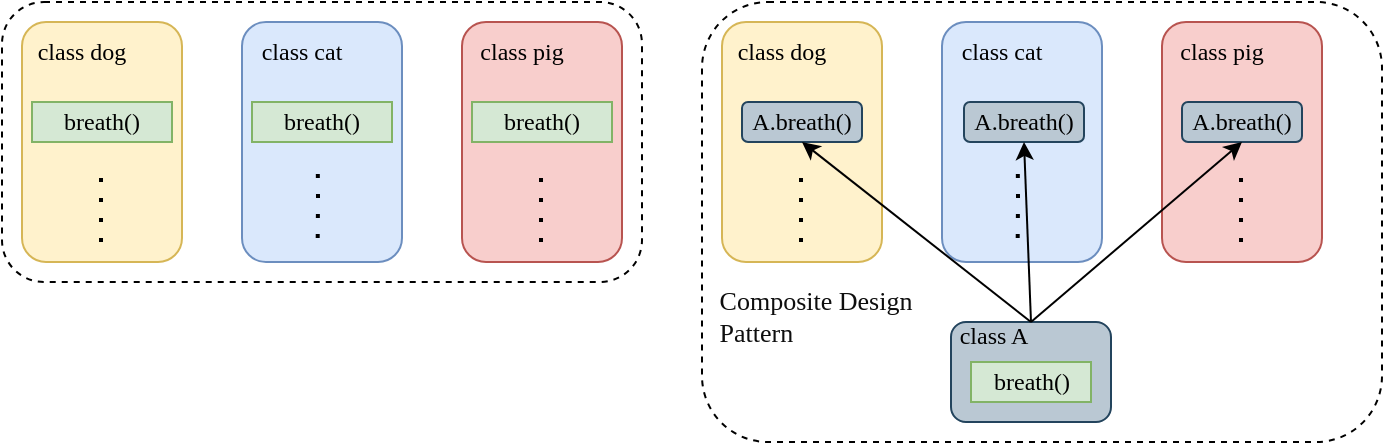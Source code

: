 <mxfile version="26.0.14">
  <diagram name="第 1 页" id="bPMIMUnnVZ51AsMIhVQp">
    <mxGraphModel dx="1590" dy="504" grid="1" gridSize="10" guides="1" tooltips="1" connect="1" arrows="1" fold="1" page="1" pageScale="1" pageWidth="827" pageHeight="1169" math="0" shadow="0">
      <root>
        <mxCell id="0" />
        <mxCell id="1" parent="0" />
        <mxCell id="ikPtMA8YlD2nCyeHiFWI-21" value="" style="rounded=1;whiteSpace=wrap;html=1;dashed=1;fontFamily=Times New Roman;" vertex="1" parent="1">
          <mxGeometry x="-40" y="160" width="320" height="140" as="geometry" />
        </mxCell>
        <mxCell id="ikPtMA8YlD2nCyeHiFWI-1" value="" style="rounded=1;whiteSpace=wrap;html=1;fillColor=#fff2cc;strokeColor=#d6b656;fontFamily=Times New Roman;" vertex="1" parent="1">
          <mxGeometry x="-30" y="170" width="80" height="120" as="geometry" />
        </mxCell>
        <mxCell id="ikPtMA8YlD2nCyeHiFWI-5" value="" style="rounded=1;whiteSpace=wrap;html=1;fillColor=#dae8fc;strokeColor=#6c8ebf;fontFamily=Times New Roman;" vertex="1" parent="1">
          <mxGeometry x="80" y="170" width="80" height="120" as="geometry" />
        </mxCell>
        <mxCell id="ikPtMA8YlD2nCyeHiFWI-6" value="" style="rounded=1;whiteSpace=wrap;html=1;fillColor=#f8cecc;strokeColor=#b85450;fontFamily=Times New Roman;" vertex="1" parent="1">
          <mxGeometry x="190" y="170" width="80" height="120" as="geometry" />
        </mxCell>
        <mxCell id="ikPtMA8YlD2nCyeHiFWI-7" value="class dog" style="text;html=1;align=center;verticalAlign=middle;whiteSpace=wrap;rounded=0;fontFamily=Times New Roman;" vertex="1" parent="1">
          <mxGeometry x="-30" y="170" width="60" height="30" as="geometry" />
        </mxCell>
        <mxCell id="ikPtMA8YlD2nCyeHiFWI-8" value="class cat" style="text;html=1;align=center;verticalAlign=middle;whiteSpace=wrap;rounded=0;fontFamily=Times New Roman;" vertex="1" parent="1">
          <mxGeometry x="80" y="170" width="60" height="30" as="geometry" />
        </mxCell>
        <mxCell id="ikPtMA8YlD2nCyeHiFWI-9" value="class pig" style="text;html=1;align=center;verticalAlign=middle;whiteSpace=wrap;rounded=0;fontFamily=Times New Roman;" vertex="1" parent="1">
          <mxGeometry x="190" y="170" width="60" height="30" as="geometry" />
        </mxCell>
        <mxCell id="ikPtMA8YlD2nCyeHiFWI-10" value="breath()" style="rounded=0;whiteSpace=wrap;html=1;fillColor=#d5e8d4;strokeColor=#82b366;fontFamily=Times New Roman;" vertex="1" parent="1">
          <mxGeometry x="-25" y="210" width="70" height="20" as="geometry" />
        </mxCell>
        <mxCell id="ikPtMA8YlD2nCyeHiFWI-11" value="breath()" style="rounded=0;whiteSpace=wrap;html=1;fillColor=#d5e8d4;strokeColor=#82b366;fontFamily=Times New Roman;" vertex="1" parent="1">
          <mxGeometry x="85" y="210" width="70" height="20" as="geometry" />
        </mxCell>
        <mxCell id="ikPtMA8YlD2nCyeHiFWI-12" value="breath()" style="rounded=0;whiteSpace=wrap;html=1;fillColor=#d5e8d4;strokeColor=#82b366;fontFamily=Times New Roman;" vertex="1" parent="1">
          <mxGeometry x="195" y="210" width="70" height="20" as="geometry" />
        </mxCell>
        <mxCell id="ikPtMA8YlD2nCyeHiFWI-13" value="" style="endArrow=none;dashed=1;html=1;rounded=0;dashPattern=1 4;strokeWidth=2;fontFamily=Times New Roman;" edge="1" parent="1">
          <mxGeometry width="50" height="50" relative="1" as="geometry">
            <mxPoint x="9.5" y="280" as="sourcePoint" />
            <mxPoint x="9.5" y="240" as="targetPoint" />
          </mxGeometry>
        </mxCell>
        <mxCell id="ikPtMA8YlD2nCyeHiFWI-14" value="" style="endArrow=none;dashed=1;html=1;rounded=0;dashPattern=1 4;strokeWidth=2;fontFamily=Times New Roman;" edge="1" parent="1">
          <mxGeometry width="50" height="50" relative="1" as="geometry">
            <mxPoint x="117.85" y="278" as="sourcePoint" />
            <mxPoint x="117.85" y="238" as="targetPoint" />
            <Array as="points">
              <mxPoint x="118" y="258" />
            </Array>
          </mxGeometry>
        </mxCell>
        <mxCell id="ikPtMA8YlD2nCyeHiFWI-16" value="" style="endArrow=none;dashed=1;html=1;rounded=0;dashPattern=1 4;strokeWidth=2;fontFamily=Times New Roman;" edge="1" parent="1">
          <mxGeometry width="50" height="50" relative="1" as="geometry">
            <mxPoint x="229.5" y="280" as="sourcePoint" />
            <mxPoint x="229.5" y="240" as="targetPoint" />
          </mxGeometry>
        </mxCell>
        <mxCell id="ikPtMA8YlD2nCyeHiFWI-22" value="" style="rounded=1;whiteSpace=wrap;html=1;dashed=1;fontFamily=Times New Roman;" vertex="1" parent="1">
          <mxGeometry x="310" y="160" width="340" height="220" as="geometry" />
        </mxCell>
        <mxCell id="ikPtMA8YlD2nCyeHiFWI-23" value="" style="rounded=1;whiteSpace=wrap;html=1;fillColor=#fff2cc;strokeColor=#d6b656;fontFamily=Times New Roman;" vertex="1" parent="1">
          <mxGeometry x="320" y="170" width="80" height="120" as="geometry" />
        </mxCell>
        <mxCell id="ikPtMA8YlD2nCyeHiFWI-24" value="" style="rounded=1;whiteSpace=wrap;html=1;fillColor=#dae8fc;strokeColor=#6c8ebf;fontFamily=Times New Roman;" vertex="1" parent="1">
          <mxGeometry x="430" y="170" width="80" height="120" as="geometry" />
        </mxCell>
        <mxCell id="ikPtMA8YlD2nCyeHiFWI-25" value="" style="rounded=1;whiteSpace=wrap;html=1;fillColor=#f8cecc;strokeColor=#b85450;fontFamily=Times New Roman;" vertex="1" parent="1">
          <mxGeometry x="540" y="170" width="80" height="120" as="geometry" />
        </mxCell>
        <mxCell id="ikPtMA8YlD2nCyeHiFWI-26" value="class dog" style="text;html=1;align=center;verticalAlign=middle;whiteSpace=wrap;rounded=0;fontFamily=Times New Roman;" vertex="1" parent="1">
          <mxGeometry x="320" y="170" width="60" height="30" as="geometry" />
        </mxCell>
        <mxCell id="ikPtMA8YlD2nCyeHiFWI-27" value="class cat" style="text;html=1;align=center;verticalAlign=middle;whiteSpace=wrap;rounded=0;fontFamily=Times New Roman;" vertex="1" parent="1">
          <mxGeometry x="430" y="170" width="60" height="30" as="geometry" />
        </mxCell>
        <mxCell id="ikPtMA8YlD2nCyeHiFWI-28" value="class pig" style="text;html=1;align=center;verticalAlign=middle;whiteSpace=wrap;rounded=0;fontFamily=Times New Roman;" vertex="1" parent="1">
          <mxGeometry x="540" y="170" width="60" height="30" as="geometry" />
        </mxCell>
        <mxCell id="ikPtMA8YlD2nCyeHiFWI-32" value="" style="endArrow=none;dashed=1;html=1;rounded=0;dashPattern=1 4;strokeWidth=2;fontFamily=Times New Roman;" edge="1" parent="1">
          <mxGeometry width="50" height="50" relative="1" as="geometry">
            <mxPoint x="359.5" y="280" as="sourcePoint" />
            <mxPoint x="359.5" y="240" as="targetPoint" />
          </mxGeometry>
        </mxCell>
        <mxCell id="ikPtMA8YlD2nCyeHiFWI-33" value="" style="endArrow=none;dashed=1;html=1;rounded=0;dashPattern=1 4;strokeWidth=2;fontFamily=Times New Roman;" edge="1" parent="1">
          <mxGeometry width="50" height="50" relative="1" as="geometry">
            <mxPoint x="467.85" y="278" as="sourcePoint" />
            <mxPoint x="467.85" y="238" as="targetPoint" />
            <Array as="points">
              <mxPoint x="468" y="258" />
            </Array>
          </mxGeometry>
        </mxCell>
        <mxCell id="ikPtMA8YlD2nCyeHiFWI-34" value="" style="endArrow=none;dashed=1;html=1;rounded=0;dashPattern=1 4;strokeWidth=2;fontFamily=Times New Roman;" edge="1" parent="1">
          <mxGeometry width="50" height="50" relative="1" as="geometry">
            <mxPoint x="579.5" y="280" as="sourcePoint" />
            <mxPoint x="579.5" y="240" as="targetPoint" />
          </mxGeometry>
        </mxCell>
        <mxCell id="ikPtMA8YlD2nCyeHiFWI-39" value="A.breath()" style="rounded=1;whiteSpace=wrap;html=1;fillColor=#bac8d3;strokeColor=#23445d;fontFamily=Times New Roman;" vertex="1" parent="1">
          <mxGeometry x="330" y="210" width="60" height="20" as="geometry" />
        </mxCell>
        <mxCell id="ikPtMA8YlD2nCyeHiFWI-40" value="A.breath()" style="rounded=1;whiteSpace=wrap;html=1;fillColor=#bac8d3;strokeColor=#23445d;fontFamily=Times New Roman;" vertex="1" parent="1">
          <mxGeometry x="441" y="210" width="60" height="20" as="geometry" />
        </mxCell>
        <mxCell id="ikPtMA8YlD2nCyeHiFWI-41" value="A.breath()" style="rounded=1;whiteSpace=wrap;html=1;fillColor=#bac8d3;strokeColor=#23445d;fontFamily=Times New Roman;" vertex="1" parent="1">
          <mxGeometry x="550" y="210" width="60" height="20" as="geometry" />
        </mxCell>
        <mxCell id="ikPtMA8YlD2nCyeHiFWI-43" value="" style="group;fontFamily=Times New Roman;" vertex="1" connectable="0" parent="1">
          <mxGeometry x="425.5" y="312" width="89" height="58" as="geometry" />
        </mxCell>
        <mxCell id="ikPtMA8YlD2nCyeHiFWI-36" value="" style="rounded=1;whiteSpace=wrap;html=1;fillColor=#bac8d3;strokeColor=#23445d;fontFamily=Times New Roman;" vertex="1" parent="ikPtMA8YlD2nCyeHiFWI-43">
          <mxGeometry x="9" y="8" width="80" height="50" as="geometry" />
        </mxCell>
        <mxCell id="ikPtMA8YlD2nCyeHiFWI-37" value="breath()" style="rounded=0;whiteSpace=wrap;html=1;fillColor=#d5e8d4;strokeColor=#82b366;fontFamily=Times New Roman;" vertex="1" parent="ikPtMA8YlD2nCyeHiFWI-43">
          <mxGeometry x="19" y="28" width="60" height="20" as="geometry" />
        </mxCell>
        <mxCell id="ikPtMA8YlD2nCyeHiFWI-38" value="class A" style="text;html=1;align=center;verticalAlign=middle;whiteSpace=wrap;rounded=0;fontFamily=Times New Roman;" vertex="1" parent="ikPtMA8YlD2nCyeHiFWI-43">
          <mxGeometry width="60" height="30" as="geometry" />
        </mxCell>
        <mxCell id="ikPtMA8YlD2nCyeHiFWI-46" value="" style="endArrow=classic;html=1;rounded=0;exitX=0.5;exitY=0;exitDx=0;exitDy=0;entryX=0.5;entryY=1;entryDx=0;entryDy=0;fontFamily=Times New Roman;" edge="1" parent="1" source="ikPtMA8YlD2nCyeHiFWI-36" target="ikPtMA8YlD2nCyeHiFWI-39">
          <mxGeometry width="50" height="50" relative="1" as="geometry">
            <mxPoint x="380" y="250" as="sourcePoint" />
            <mxPoint x="330" y="300" as="targetPoint" />
          </mxGeometry>
        </mxCell>
        <mxCell id="ikPtMA8YlD2nCyeHiFWI-45" value="" style="endArrow=classic;html=1;rounded=0;exitX=0.5;exitY=0;exitDx=0;exitDy=0;entryX=0.5;entryY=1;entryDx=0;entryDy=0;fontFamily=Times New Roman;" edge="1" parent="1" source="ikPtMA8YlD2nCyeHiFWI-36" target="ikPtMA8YlD2nCyeHiFWI-40">
          <mxGeometry width="50" height="50" relative="1" as="geometry">
            <mxPoint x="370" y="240" as="sourcePoint" />
            <mxPoint x="320" y="290" as="targetPoint" />
          </mxGeometry>
        </mxCell>
        <mxCell id="ikPtMA8YlD2nCyeHiFWI-44" value="" style="endArrow=classic;html=1;rounded=0;exitX=0.5;exitY=0;exitDx=0;exitDy=0;entryX=0.5;entryY=1;entryDx=0;entryDy=0;fontFamily=Times New Roman;" edge="1" parent="1" source="ikPtMA8YlD2nCyeHiFWI-36" target="ikPtMA8YlD2nCyeHiFWI-41">
          <mxGeometry width="50" height="50" relative="1" as="geometry">
            <mxPoint x="360" y="230" as="sourcePoint" />
            <mxPoint x="310" y="280" as="targetPoint" />
          </mxGeometry>
        </mxCell>
        <mxCell id="ikPtMA8YlD2nCyeHiFWI-47" value="&lt;p style=&quot;margin: 0px; font-variant-numeric: normal; font-variant-east-asian: normal; font-variant-alternates: normal; font-size-adjust: none; font-kerning: auto; font-optical-sizing: auto; font-feature-settings: normal; font-variation-settings: normal; font-variant-position: normal; font-variant-emoji: normal; font-stretch: normal; line-height: normal; color: rgb(14, 14, 14); text-align: start;&quot; class=&quot;p1&quot;&gt;&lt;font face=&quot;Times New Roman&quot; style=&quot;font-size: 13px;&quot;&gt;Composite Design &lt;br&gt;Pattern&lt;/font&gt;&lt;/p&gt;" style="text;html=1;align=center;verticalAlign=middle;whiteSpace=wrap;rounded=0;" vertex="1" parent="1">
          <mxGeometry x="297" y="307" width="140" height="20" as="geometry" />
        </mxCell>
      </root>
    </mxGraphModel>
  </diagram>
</mxfile>
